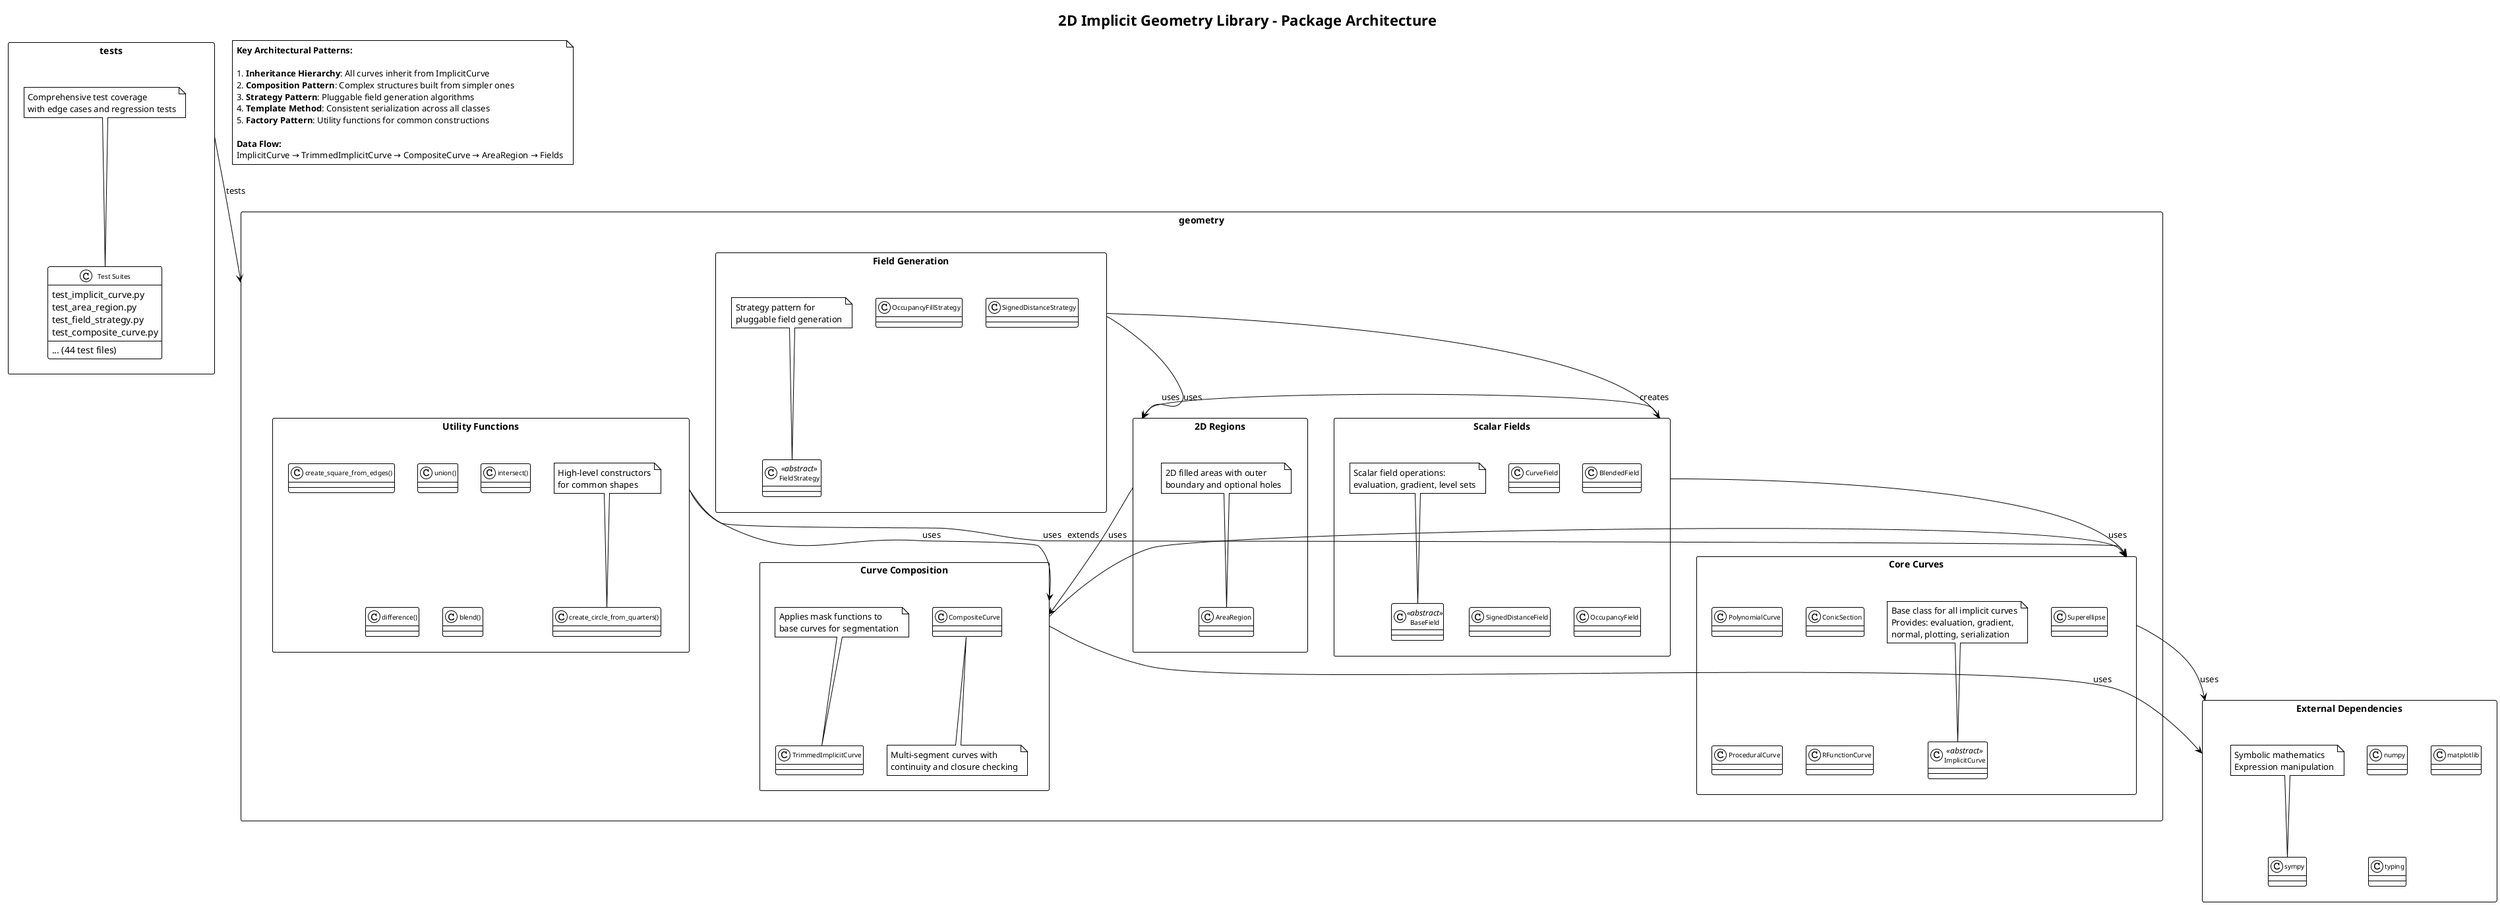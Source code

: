 @startuml 2Top_Package_Architecture
!theme plain
skinparam packageStyle rectangle
skinparam packageFontSize 14
skinparam classFontSize 10

title 2D Implicit Geometry Library - Package Architecture

package "geometry" as geometry_pkg {
    
    package "Core Curves" as core {
        class ImplicitCurve <<abstract>>
        class PolynomialCurve
        class ConicSection
        class Superellipse
        class ProceduralCurve
        class RFunctionCurve
        
        note top of ImplicitCurve
            Base class for all implicit curves
            Provides: evaluation, gradient, 
            normal, plotting, serialization
        end note
    }
    
    package "Curve Composition" as composition {
        class TrimmedImplicitCurve
        class CompositeCurve
        
        note top of TrimmedImplicitCurve
            Applies mask functions to
            base curves for segmentation
        end note
        
        note bottom of CompositeCurve
            Multi-segment curves with
            continuity and closure checking
        end note
    }
    
    package "2D Regions" as regions {
        class AreaRegion
        
        note top of AreaRegion
            2D filled areas with outer
            boundary and optional holes
        end note
    }
    
    package "Scalar Fields" as fields {
        class BaseField <<abstract>>
        class CurveField
        class BlendedField
        class SignedDistanceField
        class OccupancyField
        
        note top of BaseField
            Scalar field operations:
            evaluation, gradient, level sets
        end note
    }
    
    package "Field Generation" as strategies {
        class FieldStrategy <<abstract>>
        class SignedDistanceStrategy
        class OccupancyFillStrategy
        
        note top of FieldStrategy
            Strategy pattern for
            pluggable field generation
        end note
    }
    
    package "Utility Functions" as utils {
        class "create_circle_from_quarters()" as circle_util
        class "create_square_from_edges()" as square_util
        class "union()" as union_util
        class "intersect()" as intersect_util
        class "difference()" as diff_util
        class "blend()" as blend_util
        
        note top of circle_util
            High-level constructors
            for common shapes
        end note
    }
}

package "External Dependencies" as deps {
    class sympy
    class numpy
    class matplotlib
    class typing
    
    note top of sympy
        Symbolic mathematics
        Expression manipulation
    end note
}

package "tests" as test_pkg {
    class "Test Suites" as tests {
        test_implicit_curve.py
        test_area_region.py
        test_field_strategy.py
        test_composite_curve.py
        ... (44 test files)
    }
    
    note top of tests
        Comprehensive test coverage
        with edge cases and regression tests
    end note
}

' Dependencies between packages
core --> deps : uses
composition --> core : extends
composition --> deps : uses
regions --> composition : uses
fields --> core : uses
fields --> regions : uses
strategies --> fields : creates
strategies --> regions : uses
utils --> core : uses
utils --> composition : uses

test_pkg --> geometry_pkg : tests

' Key architectural flows
note as arch_note
**Key Architectural Patterns:**

1. **Inheritance Hierarchy**: All curves inherit from ImplicitCurve
2. **Composition Pattern**: Complex structures built from simpler ones
3. **Strategy Pattern**: Pluggable field generation algorithms
4. **Template Method**: Consistent serialization across all classes
5. **Factory Pattern**: Utility functions for common constructions

**Data Flow:**
ImplicitCurve → TrimmedImplicitCurve → CompositeCurve → AreaRegion → Fields
end note

@enduml
